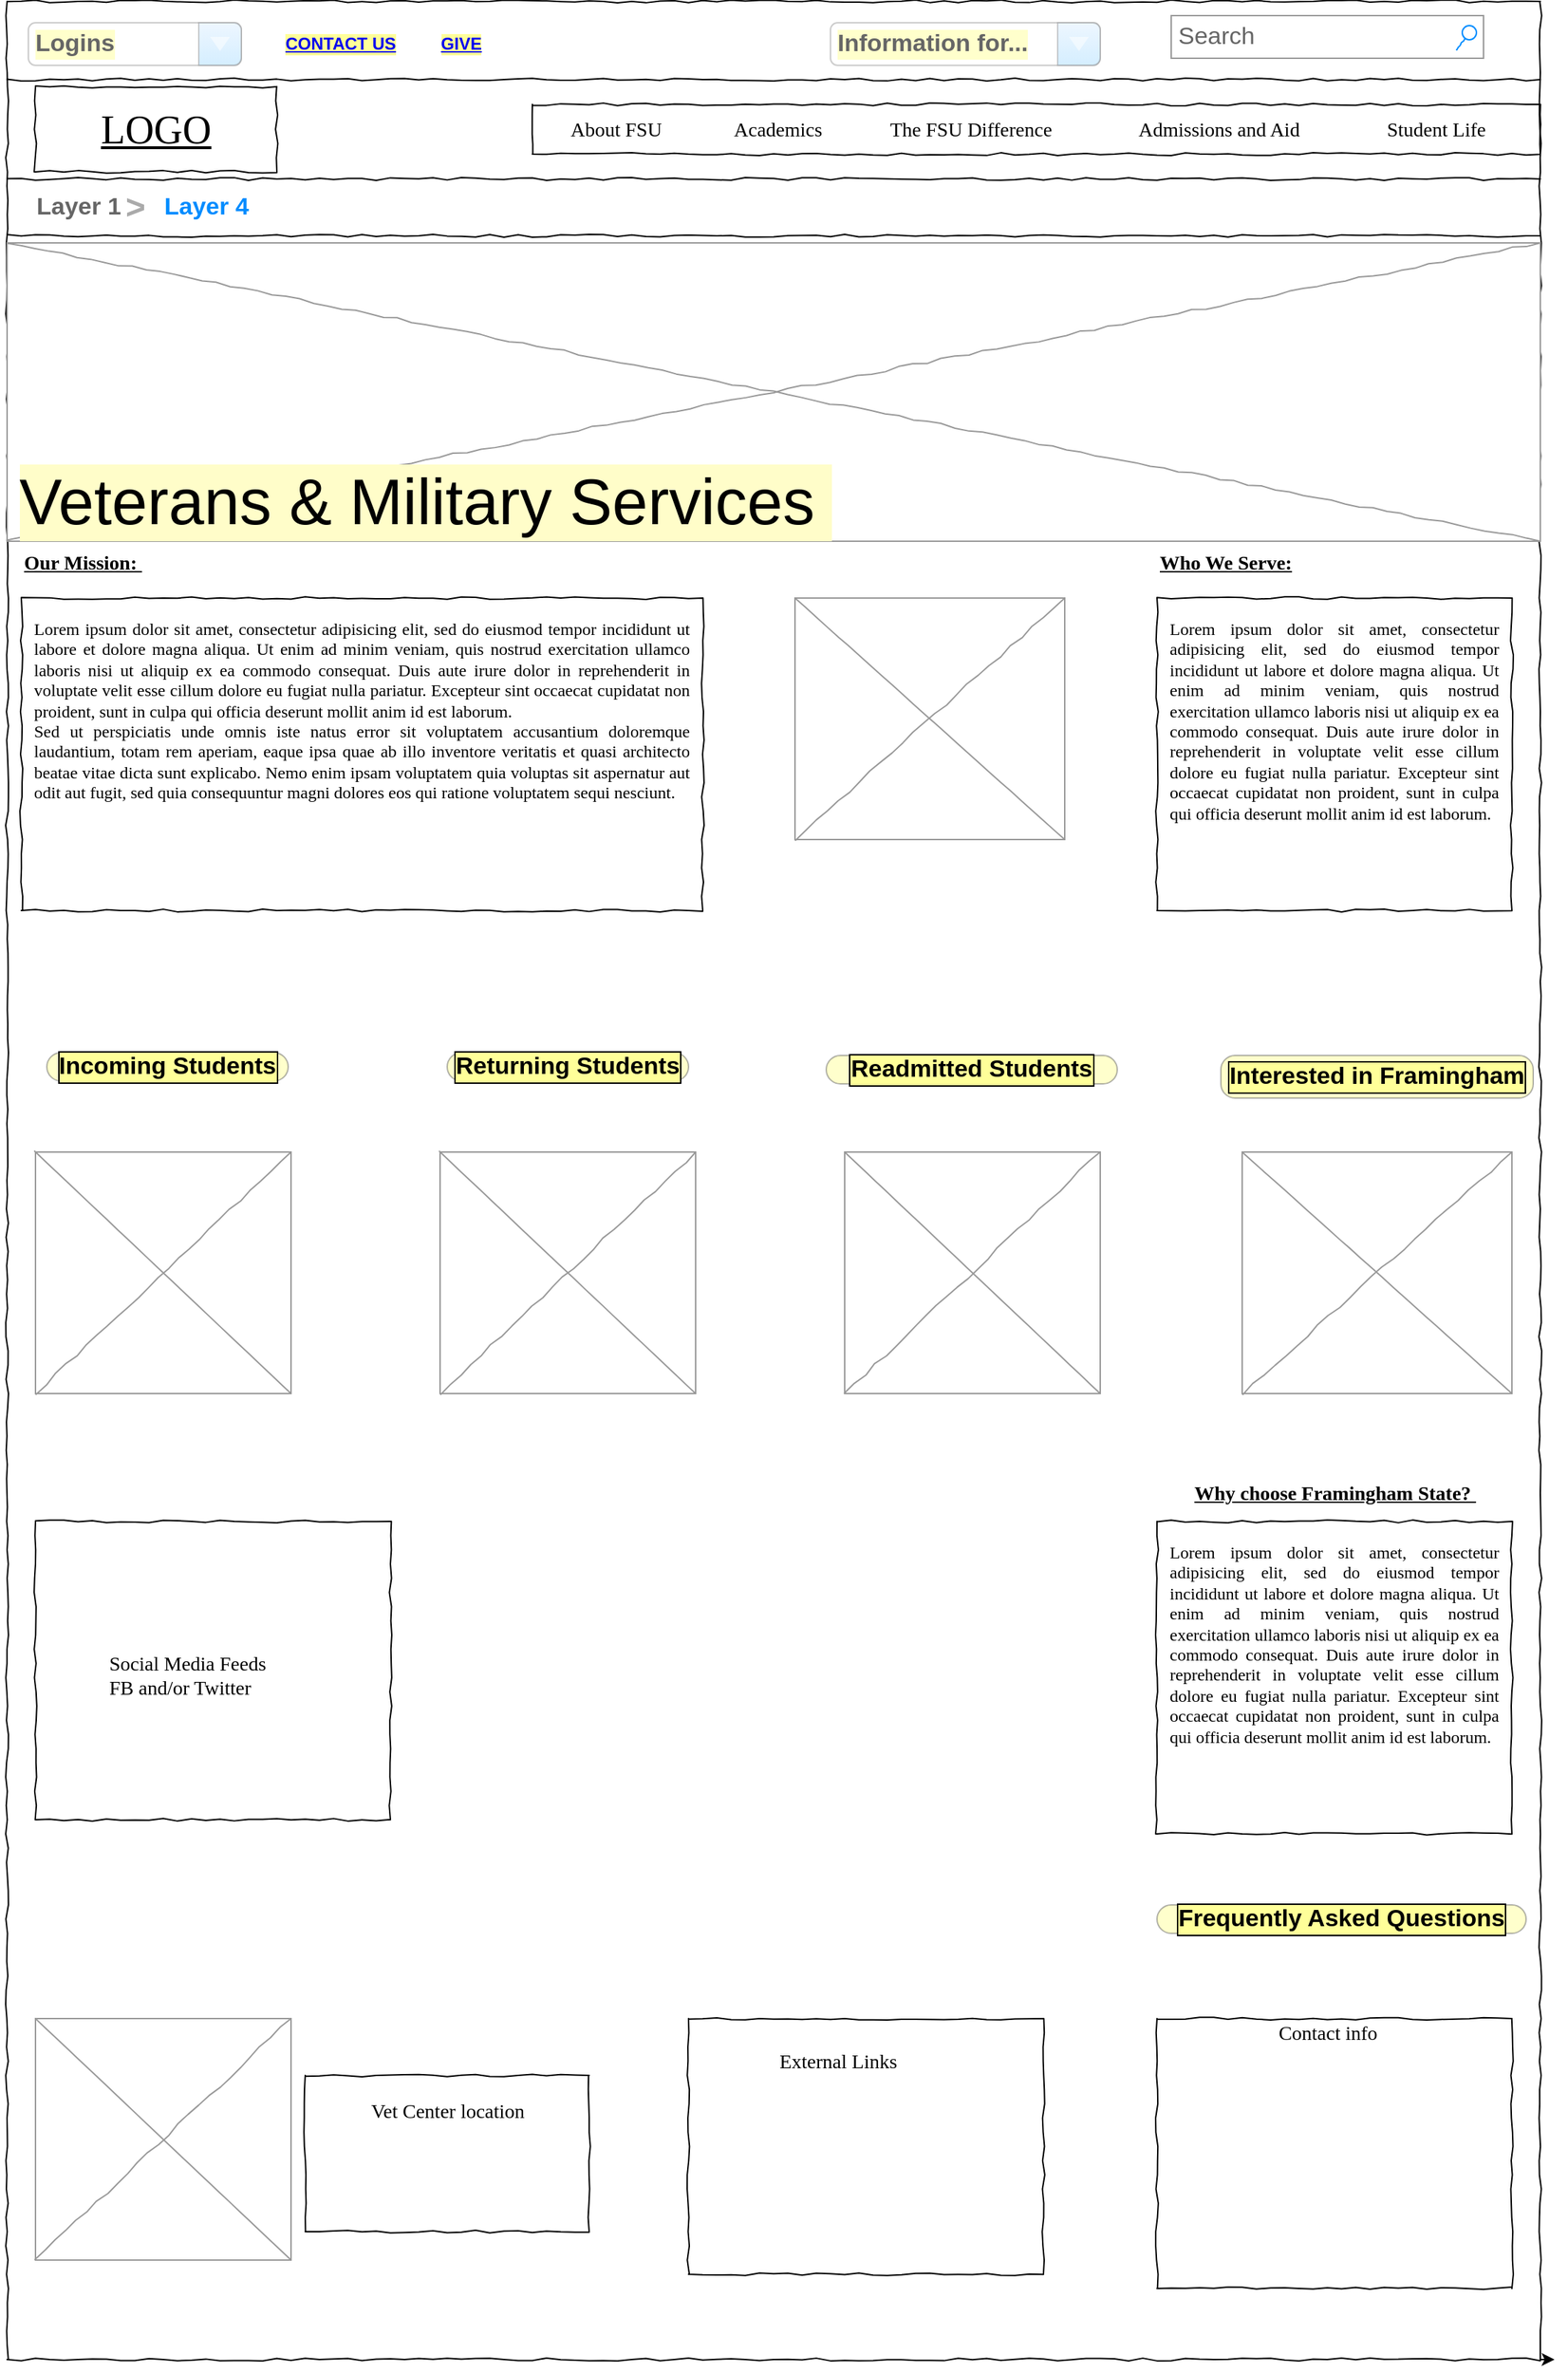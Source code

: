 <mxfile version="13.1.3" type="github" pages="6">
  <diagram name="Landing page" id="03018318-947c-dd8e-b7a3-06fadd420f32">
    <mxGraphModel dx="1038" dy="548" grid="1" gridSize="10" guides="1" tooltips="1" connect="1" arrows="1" fold="1" page="1" pageScale="1" pageWidth="1100" pageHeight="850" background="#ffffff" math="0" shadow="0">
      <root>
        <mxCell id="0" />
        <mxCell id="1" parent="0" />
        <mxCell id="AQUX1lwgbm1XslL63LrI-114" style="edgeStyle=orthogonalEdgeStyle;rounded=0;orthogonalLoop=1;jettySize=auto;html=1;exitX=1;exitY=1;exitDx=0;exitDy=0;fontSize=45;fontColor=#000000;" parent="1" source="677b7b8949515195-1" edge="1">
          <mxGeometry relative="1" as="geometry">
            <mxPoint x="1110" y="1680" as="targetPoint" />
          </mxGeometry>
        </mxCell>
        <mxCell id="677b7b8949515195-1" value="" style="whiteSpace=wrap;html=1;rounded=0;shadow=0;labelBackgroundColor=none;strokeColor=#000000;strokeWidth=1;fillColor=none;fontFamily=Verdana;fontSize=12;fontColor=#000000;align=center;comic=1;fontStyle=0" parent="1" vertex="1">
          <mxGeometry x="20" y="20" width="1080" height="1660" as="geometry" />
        </mxCell>
        <mxCell id="677b7b8949515195-2" value="&lt;u&gt;LOGO&lt;/u&gt;" style="whiteSpace=wrap;html=1;rounded=0;shadow=0;labelBackgroundColor=none;strokeWidth=1;fontFamily=Verdana;fontSize=28;align=center;comic=1;" parent="1" vertex="1">
          <mxGeometry x="40" y="80" width="170" height="60" as="geometry" />
        </mxCell>
        <mxCell id="677b7b8949515195-3" value="Search" style="strokeWidth=1;shadow=0;dashed=0;align=center;html=1;shape=mxgraph.mockup.forms.searchBox;strokeColor=#999999;mainText=;strokeColor2=#008cff;fontColor=#666666;fontSize=17;align=left;spacingLeft=3;rounded=0;labelBackgroundColor=none;comic=1;" parent="1" vertex="1">
          <mxGeometry x="840" y="30" width="220" height="30" as="geometry" />
        </mxCell>
        <mxCell id="677b7b8949515195-8" value="" style="whiteSpace=wrap;html=1;rounded=0;shadow=0;labelBackgroundColor=none;strokeWidth=1;fillColor=none;fontFamily=Verdana;fontSize=12;align=center;comic=1;" parent="1" vertex="1">
          <mxGeometry x="830" y="1440" width="250" height="190" as="geometry" />
        </mxCell>
        <mxCell id="677b7b8949515195-9" value="" style="line;strokeWidth=1;html=1;rounded=0;shadow=0;labelBackgroundColor=none;fillColor=none;fontFamily=Verdana;fontSize=14;fontColor=#000000;align=center;comic=1;" parent="1" vertex="1">
          <mxGeometry x="20" y="180" width="1080" height="10" as="geometry" />
        </mxCell>
        <mxCell id="677b7b8949515195-10" value="" style="whiteSpace=wrap;html=1;rounded=0;shadow=0;labelBackgroundColor=none;strokeWidth=1;fillColor=none;fontFamily=Verdana;fontSize=12;align=center;comic=1;fontStyle=0" parent="1" vertex="1">
          <mxGeometry x="390" y="92.5" width="710" height="35" as="geometry" />
        </mxCell>
        <mxCell id="677b7b8949515195-11" value="About FSU" style="text;html=1;points=[];align=left;verticalAlign=top;spacingTop=-4;fontSize=14;fontFamily=Verdana" parent="1" vertex="1">
          <mxGeometry x="415" y="100" width="60" height="20" as="geometry" />
        </mxCell>
        <mxCell id="677b7b8949515195-12" value="Academics" style="text;html=1;points=[];align=left;verticalAlign=top;spacingTop=-4;fontSize=14;fontFamily=Verdana" parent="1" vertex="1">
          <mxGeometry x="530" y="100" width="60" height="20" as="geometry" />
        </mxCell>
        <mxCell id="677b7b8949515195-13" value="The FSU Difference" style="text;html=1;points=[];align=left;verticalAlign=top;spacingTop=-4;fontSize=14;fontFamily=Verdana" parent="1" vertex="1">
          <mxGeometry x="640" y="100" width="60" height="20" as="geometry" />
        </mxCell>
        <mxCell id="677b7b8949515195-14" value="Admissions and Aid" style="text;html=1;points=[];align=left;verticalAlign=top;spacingTop=-4;fontSize=14;fontFamily=Verdana" parent="1" vertex="1">
          <mxGeometry x="815" y="100" width="60" height="20" as="geometry" />
        </mxCell>
        <mxCell id="677b7b8949515195-15" value="&lt;div style=&quot;text-align: justify&quot;&gt;&lt;span&gt;Lorem ipsum dolor sit amet, consectetur adipisicing elit, sed do eiusmod tempor incididunt ut labore et dolore magna aliqua. Ut enim ad minim veniam, quis nostrud exercitation ullamco laboris nisi ut aliquip ex ea commodo consequat. Duis aute irure dolor in reprehenderit in voluptate velit esse cillum dolore eu fugiat nulla pariatur. Excepteur sint occaecat cupidatat non proident, sunt in culpa qui officia deserunt mollit anim id est laborum.&lt;/span&gt;&lt;/div&gt;&lt;div style=&quot;text-align: justify&quot;&gt;&lt;span&gt;Sed ut perspiciatis unde omnis iste natus error sit voluptatem accusantium doloremque laudantium, totam rem aperiam, eaque ipsa quae ab illo inventore veritatis et quasi architecto beatae vitae dicta sunt explicabo. Nemo enim ipsam voluptatem quia voluptas sit aspernatur aut odit aut fugit, sed quia consequuntur magni dolores eos qui ratione voluptatem sequi nesciunt.&amp;nbsp;&lt;/span&gt;&lt;/div&gt;" style="whiteSpace=wrap;html=1;rounded=0;shadow=0;labelBackgroundColor=none;strokeWidth=1;fillColor=none;fontFamily=Verdana;fontSize=12;align=center;verticalAlign=top;spacing=10;comic=1;" parent="1" vertex="1">
          <mxGeometry x="30" y="440" width="480" height="220" as="geometry" />
        </mxCell>
        <mxCell id="677b7b8949515195-26" value="" style="whiteSpace=wrap;html=1;rounded=0;shadow=0;labelBackgroundColor=none;strokeWidth=1;fillColor=none;fontFamily=Verdana;fontSize=12;align=center;comic=1;" parent="1" vertex="1">
          <mxGeometry x="500" y="1440" width="250" height="180" as="geometry" />
        </mxCell>
        <mxCell id="677b7b8949515195-35" value="Our Mission:&amp;nbsp;" style="text;html=1;points=[];align=left;verticalAlign=top;spacingTop=-4;fontSize=14;fontFamily=Verdana;fontStyle=5" parent="1" vertex="1">
          <mxGeometry x="30" y="405" width="110" height="20" as="geometry" />
        </mxCell>
        <mxCell id="677b7b8949515195-40" value="Social Media Feeds&lt;br&gt;FB and/or Twitter&amp;nbsp;" style="text;html=1;points=[];align=left;verticalAlign=top;spacingTop=-4;fontSize=14;fontFamily=Verdana" parent="1" vertex="1">
          <mxGeometry x="90" y="1180" width="140" height="20" as="geometry" />
        </mxCell>
        <mxCell id="677b7b8949515195-42" value="External Links" style="text;html=1;points=[];align=center;verticalAlign=top;spacingTop=-4;fontSize=14;fontFamily=Verdana" parent="1" vertex="1">
          <mxGeometry x="520" y="1460" width="170" height="20" as="geometry" />
        </mxCell>
        <mxCell id="AQUX1lwgbm1XslL63LrI-9" value="" style="verticalLabelPosition=bottom;shadow=0;dashed=0;align=center;html=1;verticalAlign=top;strokeWidth=1;shape=mxgraph.mockup.graphics.simpleIcon;strokeColor=#999999;rounded=0;labelBackgroundColor=none;fontFamily=Verdana;fontSize=14;fontColor=#000000;comic=1;" parent="1" vertex="1">
          <mxGeometry x="20" y="190" width="1080" height="210" as="geometry" />
        </mxCell>
        <mxCell id="AQUX1lwgbm1XslL63LrI-10" value="" style="verticalLabelPosition=bottom;shadow=0;dashed=0;align=center;html=1;verticalAlign=top;strokeWidth=1;shape=mxgraph.mockup.graphics.simpleIcon;strokeColor=#999999;rounded=0;labelBackgroundColor=none;fontFamily=Verdana;fontSize=14;fontColor=#000000;comic=1;" parent="1" vertex="1">
          <mxGeometry x="40" y="830" width="180" height="170" as="geometry" />
        </mxCell>
        <mxCell id="AQUX1lwgbm1XslL63LrI-12" value="" style="verticalLabelPosition=bottom;shadow=0;dashed=0;align=center;html=1;verticalAlign=top;strokeWidth=1;shape=mxgraph.mockup.graphics.simpleIcon;strokeColor=#999999;rounded=0;labelBackgroundColor=none;fontFamily=Verdana;fontSize=14;fontColor=#000000;comic=1;" parent="1" vertex="1">
          <mxGeometry x="325" y="830" width="180" height="170" as="geometry" />
        </mxCell>
        <mxCell id="AQUX1lwgbm1XslL63LrI-26" value="" style="line;strokeWidth=1;html=1;rounded=0;shadow=0;labelBackgroundColor=none;fillColor=none;fontFamily=Verdana;fontSize=14;fontColor=#000000;align=center;comic=1;" parent="1" vertex="1">
          <mxGeometry x="20" y="70" width="1080" height="10" as="geometry" />
        </mxCell>
        <mxCell id="AQUX1lwgbm1XslL63LrI-27" value="" style="line;strokeWidth=1;html=1;rounded=0;shadow=0;labelBackgroundColor=none;fillColor=none;fontFamily=Verdana;fontSize=14;fontColor=#000000;align=center;comic=1;" parent="1" vertex="1">
          <mxGeometry x="20" y="140" width="1080" height="10" as="geometry" />
        </mxCell>
        <mxCell id="AQUX1lwgbm1XslL63LrI-57" value="Layer 1" style="strokeWidth=1;shadow=0;dashed=0;align=center;html=1;shape=mxgraph.mockup.navigation.anchor;fontSize=17;fontColor=#666666;fontStyle=1;fillColor=#A9C4EB;opacity=50;" parent="1" vertex="1">
          <mxGeometry x="40" y="150" width="60" height="30" as="geometry" />
        </mxCell>
        <mxCell id="AQUX1lwgbm1XslL63LrI-58" value="&gt;" style="strokeWidth=1;shadow=0;dashed=0;align=center;html=1;shape=mxgraph.mockup.navigation.anchor;fontSize=24;fontColor=#aaaaaa;fontStyle=1;fillColor=#A9C4EB;opacity=50;" parent="1" vertex="1">
          <mxGeometry x="100" y="150" width="20" height="30" as="geometry" />
        </mxCell>
        <mxCell id="AQUX1lwgbm1XslL63LrI-63" value="Layer 4" style="strokeWidth=1;shadow=0;dashed=0;align=center;html=1;shape=mxgraph.mockup.navigation.anchor;fontSize=17;fontColor=#008cff;fontStyle=1;fillColor=#A9C4EB;opacity=50;" parent="1" vertex="1">
          <mxGeometry x="130" y="150" width="60" height="30" as="geometry" />
        </mxCell>
        <mxCell id="AQUX1lwgbm1XslL63LrI-66" value="" style="verticalLabelPosition=bottom;shadow=0;dashed=0;align=center;html=1;verticalAlign=top;strokeWidth=1;shape=mxgraph.mockup.graphics.simpleIcon;strokeColor=#999999;rounded=0;labelBackgroundColor=none;fontFamily=Verdana;fontSize=14;fontColor=#000000;comic=1;" parent="1" vertex="1">
          <mxGeometry x="575" y="440" width="190" height="170" as="geometry" />
        </mxCell>
        <mxCell id="AQUX1lwgbm1XslL63LrI-68" value="Veterans &amp;amp; Military Services&amp;nbsp;" style="text;html=1;strokeColor=none;fillColor=none;align=center;verticalAlign=bottom;whiteSpace=wrap;rounded=0;opacity=50;fontSize=45;labelBackgroundColor=#FFFDC9;spacing=0;" parent="1" vertex="1">
          <mxGeometry x="15" y="340" width="600" height="60" as="geometry" />
        </mxCell>
        <mxCell id="AQUX1lwgbm1XslL63LrI-78" value="" style="whiteSpace=wrap;html=1;rounded=0;shadow=0;labelBackgroundColor=none;strokeWidth=1;fillColor=none;fontFamily=Verdana;fontSize=12;align=center;comic=1;" parent="1" vertex="1">
          <mxGeometry x="40" y="1090" width="250" height="210" as="geometry" />
        </mxCell>
        <mxCell id="AQUX1lwgbm1XslL63LrI-81" value="&lt;div style=&quot;text-align: justify&quot;&gt;&lt;span&gt;Lorem ipsum dolor sit amet, consectetur adipisicing elit, sed do eiusmod tempor incididunt ut labore et dolore magna aliqua. Ut enim ad minim veniam, quis nostrud exercitation ullamco laboris nisi ut aliquip ex ea commodo consequat. Duis aute irure dolor in reprehenderit in voluptate velit esse cillum dolore eu fugiat nulla pariatur. Excepteur sint occaecat cupidatat non proident, sunt in culpa qui officia deserunt mollit anim id est laborum.&lt;/span&gt;&lt;/div&gt;&lt;div style=&quot;text-align: justify&quot;&gt;&lt;br&gt;&lt;/div&gt;" style="whiteSpace=wrap;html=1;rounded=0;shadow=0;labelBackgroundColor=none;strokeWidth=1;fillColor=none;fontFamily=Verdana;fontSize=12;align=center;verticalAlign=top;spacing=10;comic=1;" parent="1" vertex="1">
          <mxGeometry x="830" y="440" width="250" height="220" as="geometry" />
        </mxCell>
        <mxCell id="AQUX1lwgbm1XslL63LrI-83" value="Who We Serve:" style="text;html=1;points=[];align=left;verticalAlign=top;spacingTop=-4;fontSize=14;fontFamily=Verdana;fontStyle=5" parent="1" vertex="1">
          <mxGeometry x="830" y="405" width="110" height="20" as="geometry" />
        </mxCell>
        <mxCell id="AQUX1lwgbm1XslL63LrI-86" value="" style="verticalLabelPosition=bottom;shadow=0;dashed=0;align=center;html=1;verticalAlign=top;strokeWidth=1;shape=mxgraph.mockup.graphics.simpleIcon;strokeColor=#999999;rounded=0;labelBackgroundColor=none;fontFamily=Verdana;fontSize=14;fontColor=#000000;comic=1;" parent="1" vertex="1">
          <mxGeometry x="610" y="830" width="180" height="170" as="geometry" />
        </mxCell>
        <mxCell id="AQUX1lwgbm1XslL63LrI-87" value="" style="verticalLabelPosition=bottom;shadow=0;dashed=0;align=center;html=1;verticalAlign=top;strokeWidth=1;shape=mxgraph.mockup.graphics.simpleIcon;strokeColor=#999999;rounded=0;labelBackgroundColor=none;fontFamily=Verdana;fontSize=14;fontColor=#000000;comic=1;" parent="1" vertex="1">
          <mxGeometry x="890" y="830" width="190" height="170" as="geometry" />
        </mxCell>
        <mxCell id="AQUX1lwgbm1XslL63LrI-89" value="" style="whiteSpace=wrap;html=1;rounded=0;shadow=0;labelBackgroundColor=none;strokeWidth=1;fillColor=none;fontFamily=Verdana;fontSize=12;align=center;comic=1;" parent="1" vertex="1">
          <mxGeometry x="230" y="1480" width="200" height="110" as="geometry" />
        </mxCell>
        <mxCell id="AQUX1lwgbm1XslL63LrI-90" value="Vet Center location" style="text;html=1;points=[];align=center;verticalAlign=top;spacingTop=-4;fontSize=14;fontFamily=Verdana" parent="1" vertex="1">
          <mxGeometry x="245" y="1495" width="170" height="20" as="geometry" />
        </mxCell>
        <mxCell id="AQUX1lwgbm1XslL63LrI-91" value="Contact info" style="text;html=1;points=[];align=center;verticalAlign=top;spacingTop=-4;fontSize=14;fontFamily=Verdana" parent="1" vertex="1">
          <mxGeometry x="865" y="1440" width="170" height="20" as="geometry" />
        </mxCell>
        <mxCell id="AQUX1lwgbm1XslL63LrI-92" value="" style="verticalLabelPosition=bottom;shadow=0;dashed=0;align=center;html=1;verticalAlign=top;strokeWidth=1;shape=mxgraph.mockup.graphics.simpleIcon;strokeColor=#999999;rounded=0;labelBackgroundColor=none;fontFamily=Verdana;fontSize=14;fontColor=#000000;comic=1;" parent="1" vertex="1">
          <mxGeometry x="40" y="1440" width="180" height="170" as="geometry" />
        </mxCell>
        <mxCell id="AQUX1lwgbm1XslL63LrI-96" value="Why choose Framingham State?&amp;nbsp;" style="text;html=1;points=[];align=center;verticalAlign=top;spacingTop=-4;fontSize=14;fontFamily=Verdana;fontStyle=5" parent="1" vertex="1">
          <mxGeometry x="855" y="1060" width="200" height="20" as="geometry" />
        </mxCell>
        <mxCell id="AQUX1lwgbm1XslL63LrI-97" value="&lt;div style=&quot;text-align: justify&quot;&gt;&lt;span&gt;Lorem ipsum dolor sit amet, consectetur adipisicing elit, sed do eiusmod tempor incididunt ut labore et dolore magna aliqua. Ut enim ad minim veniam, quis nostrud exercitation ullamco laboris nisi ut aliquip ex ea commodo consequat. Duis aute irure dolor in reprehenderit in voluptate velit esse cillum dolore eu fugiat nulla pariatur. Excepteur sint occaecat cupidatat non proident, sunt in culpa qui officia deserunt mollit anim id est laborum.&lt;/span&gt;&lt;/div&gt;&lt;div style=&quot;text-align: justify&quot;&gt;&lt;br&gt;&lt;/div&gt;" style="whiteSpace=wrap;html=1;rounded=0;shadow=0;labelBackgroundColor=none;strokeWidth=1;fillColor=none;fontFamily=Verdana;fontSize=12;align=center;verticalAlign=top;spacing=10;comic=1;" parent="1" vertex="1">
          <mxGeometry x="830" y="1090" width="250" height="220" as="geometry" />
        </mxCell>
        <mxCell id="AQUX1lwgbm1XslL63LrI-101" value="&lt;b&gt;Logins&lt;/b&gt;" style="strokeWidth=1;shadow=0;dashed=0;align=center;html=1;shape=mxgraph.mockup.forms.comboBox;strokeColor=#999999;fillColor=#ddeeff;align=left;fillColor2=#aaddff;mainText=;fontColor=#666666;fontSize=17;spacingLeft=3;labelBackgroundColor=#FFFFCC;opacity=50;" parent="1" vertex="1">
          <mxGeometry x="35" y="35" width="150" height="30" as="geometry" />
        </mxCell>
        <mxCell id="AQUX1lwgbm1XslL63LrI-102" value="Frequently Asked Questions" style="strokeWidth=1;shadow=0;dashed=0;align=center;html=1;shape=mxgraph.mockup.buttons.button;strokeColor=#666666;fontColor=#000000;mainText=;buttonStyle=round;fontSize=17;fontStyle=1;fillColor=#FFFF99;whiteSpace=wrap;labelBackgroundColor=#FFFF99;opacity=50;labelBorderColor=#000000;" parent="1" vertex="1">
          <mxGeometry x="830" y="1360" width="260" height="20" as="geometry" />
        </mxCell>
        <mxCell id="AQUX1lwgbm1XslL63LrI-103" value="Incoming Students" style="strokeWidth=1;shadow=0;dashed=0;align=center;html=1;shape=mxgraph.mockup.buttons.button;strokeColor=#666666;fontColor=#000000;mainText=;buttonStyle=round;fontSize=17;fontStyle=1;fillColor=#FFFF99;whiteSpace=wrap;labelBackgroundColor=#FFFF99;opacity=50;labelBorderColor=#000000;" parent="1" vertex="1">
          <mxGeometry x="48" y="760" width="170" height="20" as="geometry" />
        </mxCell>
        <mxCell id="AQUX1lwgbm1XslL63LrI-104" value="Returning Students" style="strokeWidth=1;shadow=0;dashed=0;align=center;html=1;shape=mxgraph.mockup.buttons.button;strokeColor=#666666;fontColor=#000000;mainText=;buttonStyle=round;fontSize=17;fontStyle=1;fillColor=#FFFF99;whiteSpace=wrap;labelBackgroundColor=#FFFF99;opacity=50;labelBorderColor=#000000;" parent="1" vertex="1">
          <mxGeometry x="330" y="760" width="170" height="20" as="geometry" />
        </mxCell>
        <mxCell id="AQUX1lwgbm1XslL63LrI-105" value="Readmitted Students" style="strokeWidth=1;shadow=0;dashed=0;align=center;html=1;shape=mxgraph.mockup.buttons.button;strokeColor=#666666;fontColor=#000000;mainText=;buttonStyle=round;fontSize=17;fontStyle=1;fillColor=#FFFF99;whiteSpace=wrap;labelBackgroundColor=#FFFF99;opacity=50;labelBorderColor=#000000;" parent="1" vertex="1">
          <mxGeometry x="597" y="762" width="205" height="20" as="geometry" />
        </mxCell>
        <mxCell id="AQUX1lwgbm1XslL63LrI-106" value="Interested in Framingham" style="strokeWidth=1;shadow=0;dashed=0;align=center;html=1;shape=mxgraph.mockup.buttons.button;strokeColor=#666666;fontColor=#000000;mainText=;buttonStyle=round;fontSize=17;fontStyle=1;fillColor=#FFFF99;whiteSpace=wrap;labelBackgroundColor=#FFFF99;opacity=50;labelBorderColor=#000000;" parent="1" vertex="1">
          <mxGeometry x="875" y="762" width="220" height="30" as="geometry" />
        </mxCell>
        <UserObject label="CONTACT US" link="https://www.draw.io" id="AQUX1lwgbm1XslL63LrI-107">
          <mxCell style="text;html=1;strokeColor=none;fillColor=none;whiteSpace=wrap;align=center;verticalAlign=middle;fontColor=#0000EE;fontStyle=5;labelBackgroundColor=#FFFF99;opacity=50;" parent="1" vertex="1">
            <mxGeometry x="210" y="30" width="90" height="40" as="geometry" />
          </mxCell>
        </UserObject>
        <UserObject label="GIVE" link="https://www.draw.io" id="AQUX1lwgbm1XslL63LrI-108">
          <mxCell style="text;html=1;strokeColor=none;fillColor=none;whiteSpace=wrap;align=center;verticalAlign=middle;fontColor=#0000EE;fontStyle=5;labelBackgroundColor=#FFFF99;opacity=50;" parent="1" vertex="1">
            <mxGeometry x="310" y="30" width="60" height="40" as="geometry" />
          </mxCell>
        </UserObject>
        <mxCell id="AQUX1lwgbm1XslL63LrI-111" value="&lt;b&gt;Information for...&lt;/b&gt;" style="strokeWidth=1;shadow=0;dashed=0;align=center;html=1;shape=mxgraph.mockup.forms.comboBox;strokeColor=#999999;fillColor=#ddeeff;align=left;fillColor2=#aaddff;mainText=;fontColor=#666666;fontSize=17;spacingLeft=3;labelBackgroundColor=#FFFFCC;opacity=50;" parent="1" vertex="1">
          <mxGeometry x="600" y="35" width="190" height="30" as="geometry" />
        </mxCell>
        <mxCell id="AQUX1lwgbm1XslL63LrI-113" value="Student Life" style="text;html=1;points=[];align=left;verticalAlign=top;spacingTop=-4;fontSize=14;fontFamily=Verdana" parent="1" vertex="1">
          <mxGeometry x="990" y="100" width="60" height="20" as="geometry" />
        </mxCell>
      </root>
    </mxGraphModel>
  </diagram>
  <diagram id="0aHgAqBQsupe-Oj-PIHC" name="FAQ">
    <mxGraphModel dx="1038" dy="499" grid="1" gridSize="10" guides="1" tooltips="1" connect="1" arrows="1" fold="1" page="1" pageScale="1" pageWidth="850" pageHeight="1100" math="0" shadow="0">
      <root>
        <mxCell id="FhT7d0f4G9KwJ5EyYsCg-0" />
        <mxCell id="FhT7d0f4G9KwJ5EyYsCg-1" parent="FhT7d0f4G9KwJ5EyYsCg-0" />
        <mxCell id="FhT7d0f4G9KwJ5EyYsCg-2" value="Frequently Asked Questions&amp;nbsp;" style="text;strokeColor=none;fillColor=none;html=1;fontSize=24;fontStyle=5;verticalAlign=middle;align=center;labelBackgroundColor=none;opacity=50;" parent="FhT7d0f4G9KwJ5EyYsCg-1" vertex="1">
          <mxGeometry x="375" y="20" width="100" height="40" as="geometry" />
        </mxCell>
      </root>
    </mxGraphModel>
  </diagram>
  <diagram id="iIYzIbLqD99nfWlR-8uy" name="Incoming">
    <mxGraphModel dx="1038" dy="499" grid="1" gridSize="10" guides="1" tooltips="1" connect="1" arrows="1" fold="1" page="1" pageScale="1" pageWidth="850" pageHeight="1100" math="0" shadow="0">
      <root>
        <mxCell id="lo4oM0rHO5tftFcyaNv_-0" />
        <mxCell id="lo4oM0rHO5tftFcyaNv_-1" parent="lo4oM0rHO5tftFcyaNv_-0" />
        <mxCell id="lo4oM0rHO5tftFcyaNv_-2" value="Incoming Students&amp;nbsp;" style="text;strokeColor=none;fillColor=none;html=1;fontSize=24;fontStyle=5;verticalAlign=middle;align=center;labelBackgroundColor=none;opacity=50;" parent="lo4oM0rHO5tftFcyaNv_-1" vertex="1">
          <mxGeometry x="375" y="20" width="100" height="40" as="geometry" />
        </mxCell>
      </root>
    </mxGraphModel>
  </diagram>
  <diagram id="IWZRzPB7Srgr-H8kfdHU" name="Returning">
    <mxGraphModel dx="1038" dy="499" grid="1" gridSize="10" guides="1" tooltips="1" connect="1" arrows="1" fold="1" page="1" pageScale="1" pageWidth="850" pageHeight="1100" math="0" shadow="0">
      <root>
        <mxCell id="eSaFF0W0TnBiKJA9yBlp-0" />
        <mxCell id="eSaFF0W0TnBiKJA9yBlp-1" parent="eSaFF0W0TnBiKJA9yBlp-0" />
        <mxCell id="eSaFF0W0TnBiKJA9yBlp-2" value="Returning Students" style="text;strokeColor=none;fillColor=none;html=1;fontSize=24;fontStyle=5;verticalAlign=middle;align=center;labelBackgroundColor=none;opacity=50;" parent="eSaFF0W0TnBiKJA9yBlp-1" vertex="1">
          <mxGeometry x="375" y="20" width="100" height="40" as="geometry" />
        </mxCell>
      </root>
    </mxGraphModel>
  </diagram>
  <diagram id="1-K0viV9UJvYiuqXM6kq" name="Readmit">
    <mxGraphModel dx="1038" dy="499" grid="1" gridSize="10" guides="1" tooltips="1" connect="1" arrows="1" fold="1" page="1" pageScale="1" pageWidth="850" pageHeight="1100" math="0" shadow="0">
      <root>
        <mxCell id="JJ9tHCOyGeqkwPRAxf1G-0" />
        <mxCell id="JJ9tHCOyGeqkwPRAxf1G-1" parent="JJ9tHCOyGeqkwPRAxf1G-0" />
        <mxCell id="JJ9tHCOyGeqkwPRAxf1G-2" value="Readmitted Students&lt;br&gt;(after 1 or more semesters of absence)" style="text;strokeColor=none;fillColor=none;html=1;fontSize=24;fontStyle=1;verticalAlign=middle;align=center;labelBackgroundColor=none;opacity=50;" parent="JJ9tHCOyGeqkwPRAxf1G-1" vertex="1">
          <mxGeometry x="375" y="40" width="100" height="40" as="geometry" />
        </mxCell>
      </root>
    </mxGraphModel>
  </diagram>
  <diagram id="uE8HlPkJP2mZlgg5-Uyj" name="Interested">
    <mxGraphModel dx="1038" dy="499" grid="1" gridSize="10" guides="1" tooltips="1" connect="1" arrows="1" fold="1" page="1" pageScale="1" pageWidth="850" pageHeight="1100" math="0" shadow="0">
      <root>
        <mxCell id="3F4si03xI-t-Tc2XSzPS-0" />
        <mxCell id="3F4si03xI-t-Tc2XSzPS-1" parent="3F4si03xI-t-Tc2XSzPS-0" />
        <mxCell id="3F4si03xI-t-Tc2XSzPS-2" value="Interested Students" style="text;html=1;strokeColor=none;fillColor=none;align=center;verticalAlign=middle;whiteSpace=wrap;rounded=0;fontSize=24;fontStyle=5" vertex="1" parent="3F4si03xI-t-Tc2XSzPS-1">
          <mxGeometry x="265" y="20" width="320" height="20" as="geometry" />
        </mxCell>
      </root>
    </mxGraphModel>
  </diagram>
</mxfile>
